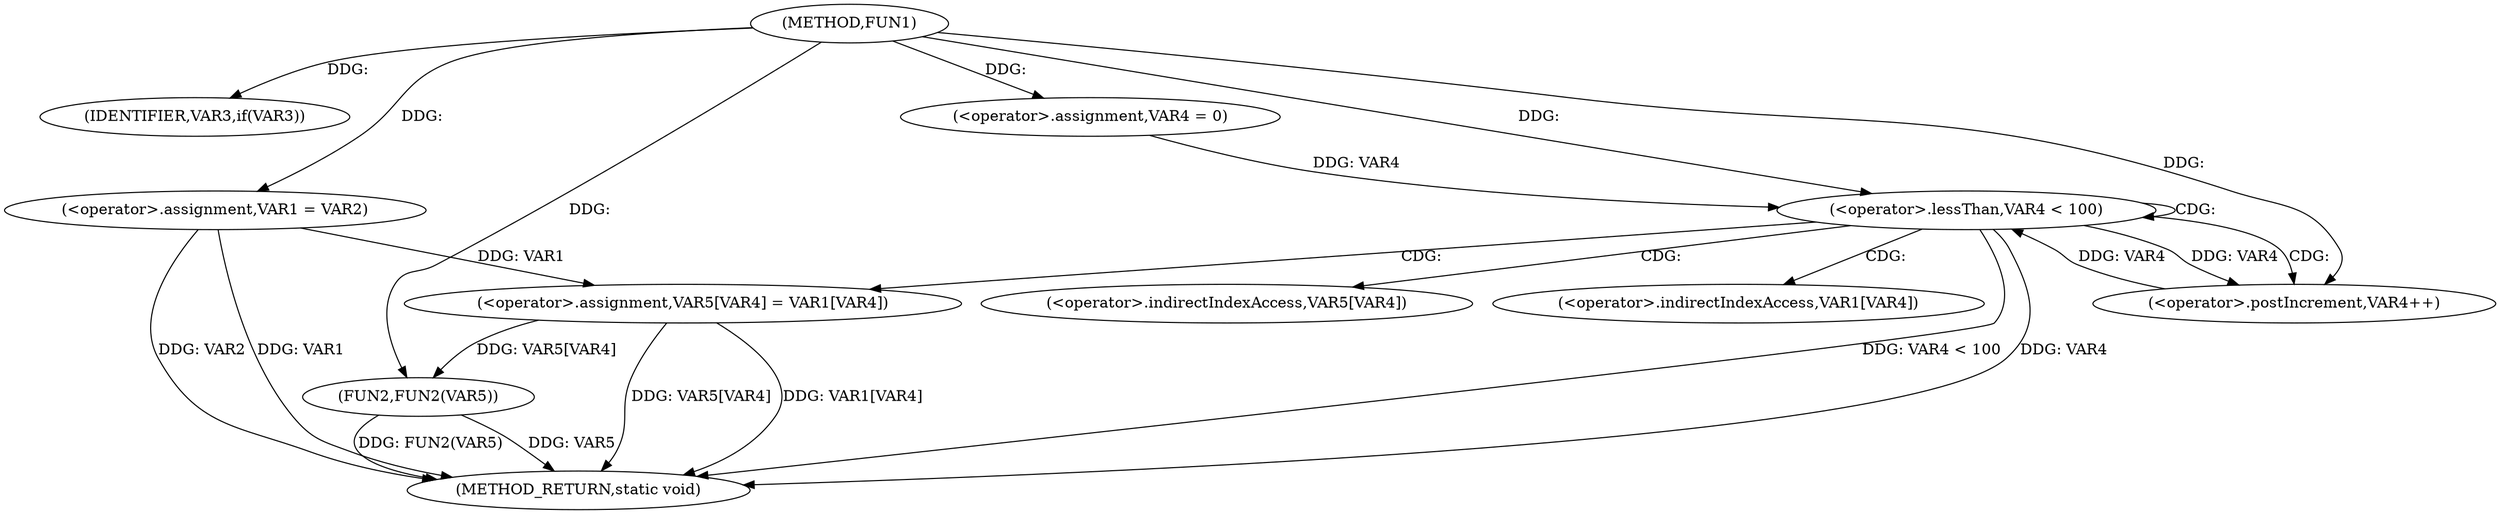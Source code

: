 digraph FUN1 {  
"1000100" [label = "(METHOD,FUN1)" ]
"1000132" [label = "(METHOD_RETURN,static void)" ]
"1000105" [label = "(IDENTIFIER,VAR3,if(VAR3))" ]
"1000107" [label = "(<operator>.assignment,VAR1 = VAR2)" ]
"1000114" [label = "(<operator>.assignment,VAR4 = 0)" ]
"1000117" [label = "(<operator>.lessThan,VAR4 < 100)" ]
"1000120" [label = "(<operator>.postIncrement,VAR4++)" ]
"1000123" [label = "(<operator>.assignment,VAR5[VAR4] = VAR1[VAR4])" ]
"1000130" [label = "(FUN2,FUN2(VAR5))" ]
"1000124" [label = "(<operator>.indirectIndexAccess,VAR5[VAR4])" ]
"1000127" [label = "(<operator>.indirectIndexAccess,VAR1[VAR4])" ]
  "1000117" -> "1000132"  [ label = "DDG: VAR4 < 100"] 
  "1000130" -> "1000132"  [ label = "DDG: FUN2(VAR5)"] 
  "1000107" -> "1000132"  [ label = "DDG: VAR1"] 
  "1000123" -> "1000132"  [ label = "DDG: VAR1[VAR4]"] 
  "1000117" -> "1000132"  [ label = "DDG: VAR4"] 
  "1000107" -> "1000132"  [ label = "DDG: VAR2"] 
  "1000130" -> "1000132"  [ label = "DDG: VAR5"] 
  "1000123" -> "1000132"  [ label = "DDG: VAR5[VAR4]"] 
  "1000100" -> "1000105"  [ label = "DDG: "] 
  "1000100" -> "1000107"  [ label = "DDG: "] 
  "1000100" -> "1000114"  [ label = "DDG: "] 
  "1000114" -> "1000117"  [ label = "DDG: VAR4"] 
  "1000120" -> "1000117"  [ label = "DDG: VAR4"] 
  "1000100" -> "1000117"  [ label = "DDG: "] 
  "1000117" -> "1000120"  [ label = "DDG: VAR4"] 
  "1000100" -> "1000120"  [ label = "DDG: "] 
  "1000107" -> "1000123"  [ label = "DDG: VAR1"] 
  "1000123" -> "1000130"  [ label = "DDG: VAR5[VAR4]"] 
  "1000100" -> "1000130"  [ label = "DDG: "] 
  "1000117" -> "1000123"  [ label = "CDG: "] 
  "1000117" -> "1000124"  [ label = "CDG: "] 
  "1000117" -> "1000120"  [ label = "CDG: "] 
  "1000117" -> "1000117"  [ label = "CDG: "] 
  "1000117" -> "1000127"  [ label = "CDG: "] 
}

